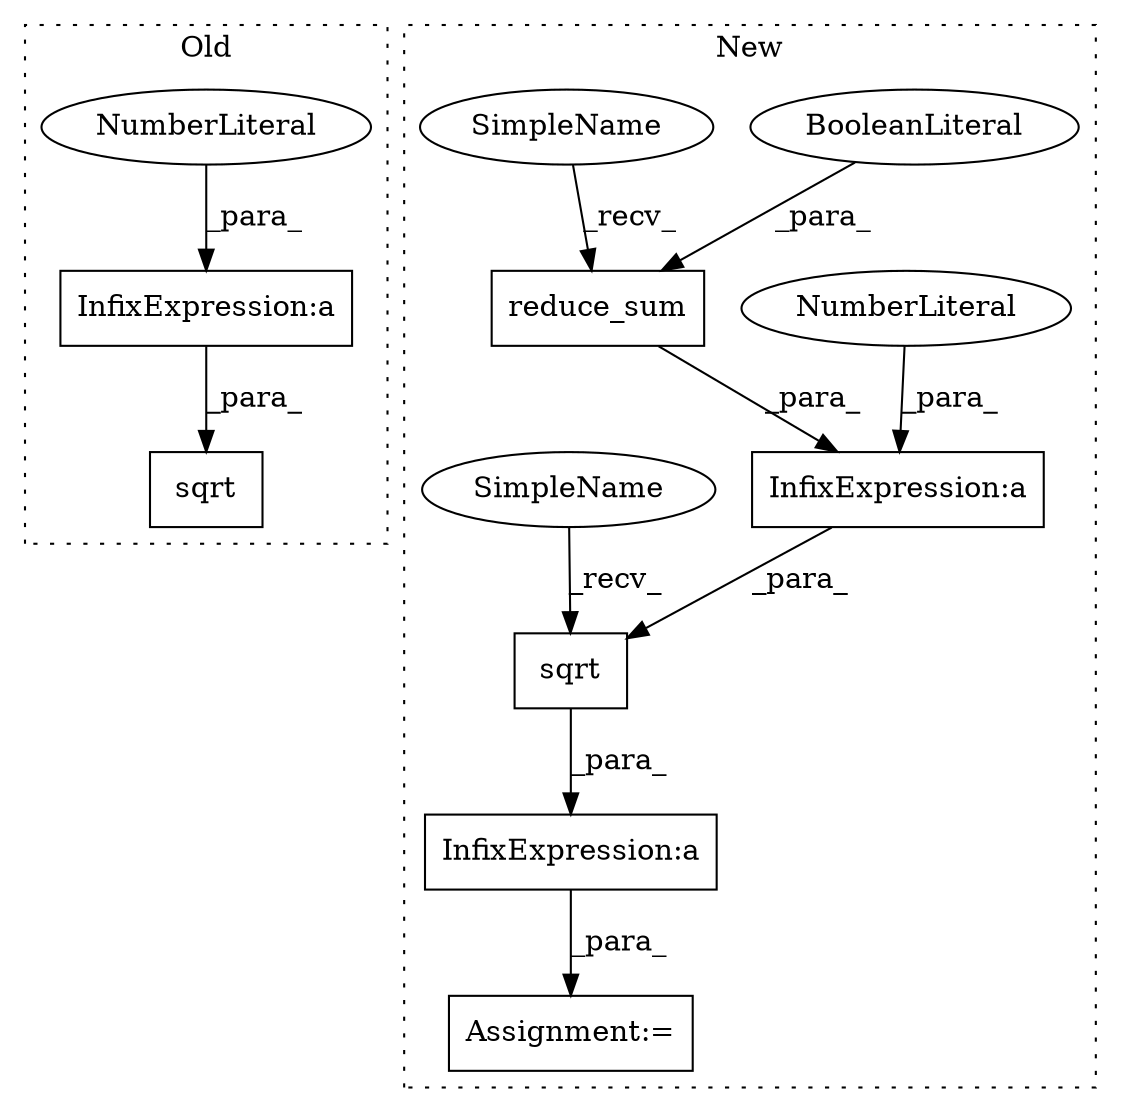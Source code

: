 digraph G {
subgraph cluster0 {
1 [label="sqrt" a="32" s="6190,6207" l="5,1" shape="box"];
6 [label="InfixExpression:a" a="27" s="6201" l="3" shape="box"];
8 [label="NumberLiteral" a="34" s="6195" l="6" shape="ellipse"];
label = "Old";
style="dotted";
}
subgraph cluster1 {
2 [label="reduce_sum" a="32" s="6227,6292" l="11,1" shape="box"];
3 [label="BooleanLiteral" a="9" s="6288" l="4" shape="ellipse"];
4 [label="sqrt" a="32" s="6211,6302" l="5,1" shape="box"];
5 [label="Assignment:=" a="7" s="6316" l="1" shape="box"];
7 [label="InfixExpression:a" a="27" s="6293" l="3" shape="box"];
9 [label="NumberLiteral" a="34" s="6296" l="6" shape="ellipse"];
10 [label="InfixExpression:a" a="27" s="6319" l="3" shape="box"];
11 [label="SimpleName" a="42" s="6216" l="10" shape="ellipse"];
12 [label="SimpleName" a="42" s="6200" l="10" shape="ellipse"];
label = "New";
style="dotted";
}
2 -> 7 [label="_para_"];
3 -> 2 [label="_para_"];
4 -> 10 [label="_para_"];
6 -> 1 [label="_para_"];
7 -> 4 [label="_para_"];
8 -> 6 [label="_para_"];
9 -> 7 [label="_para_"];
10 -> 5 [label="_para_"];
11 -> 2 [label="_recv_"];
12 -> 4 [label="_recv_"];
}